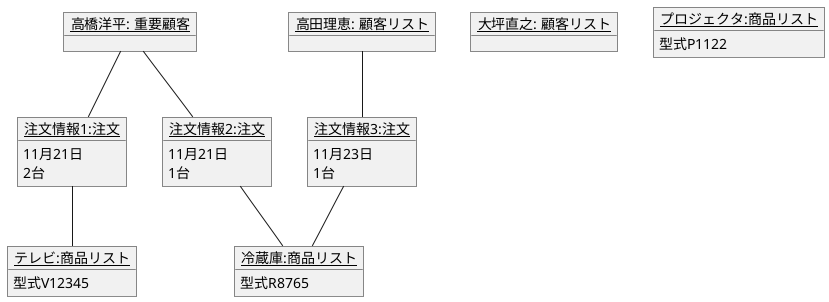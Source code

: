@startuml
' left to right direction
object "<u>高橋洋平: 重要顧客</u>" as k1 {
}
object "<u>高田理恵: 顧客リスト</u>" as k2 {
}
object "<u>大坪直之: 顧客リスト</u>" as k3 {
}
object "<u>注文情報1:注文</u>" as t1 {
    11月21日
    2台
}
object "<u>注文情報2:注文</u>" as t2 {
    11月21日
    1台
}
object "<u>注文情報3:注文</u>" as t3 {
    11月23日
    1台
}
object "<u>テレビ:商品リスト</u>" as s1 {
    型式V12345
}
object "<u>冷蔵庫:商品リスト</u>" as s2 {
    型式R8765
}
object "<u>プロジェクタ:商品リスト</u>" as s3 {
    型式P1122
}
k1 -down- t1
t1 -- s1
k1 -down- t2
t2 -- s2
k2 -down- t3
t3 -- s2
@enduml